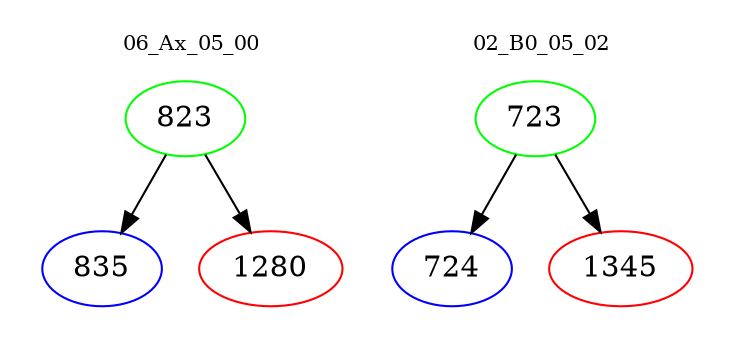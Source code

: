 digraph{
subgraph cluster_0 {
color = white
label = "06_Ax_05_00";
fontsize=10;
T0_823 [label="823", color="green"]
T0_823 -> T0_835 [color="black"]
T0_835 [label="835", color="blue"]
T0_823 -> T0_1280 [color="black"]
T0_1280 [label="1280", color="red"]
}
subgraph cluster_1 {
color = white
label = "02_B0_05_02";
fontsize=10;
T1_723 [label="723", color="green"]
T1_723 -> T1_724 [color="black"]
T1_724 [label="724", color="blue"]
T1_723 -> T1_1345 [color="black"]
T1_1345 [label="1345", color="red"]
}
}
